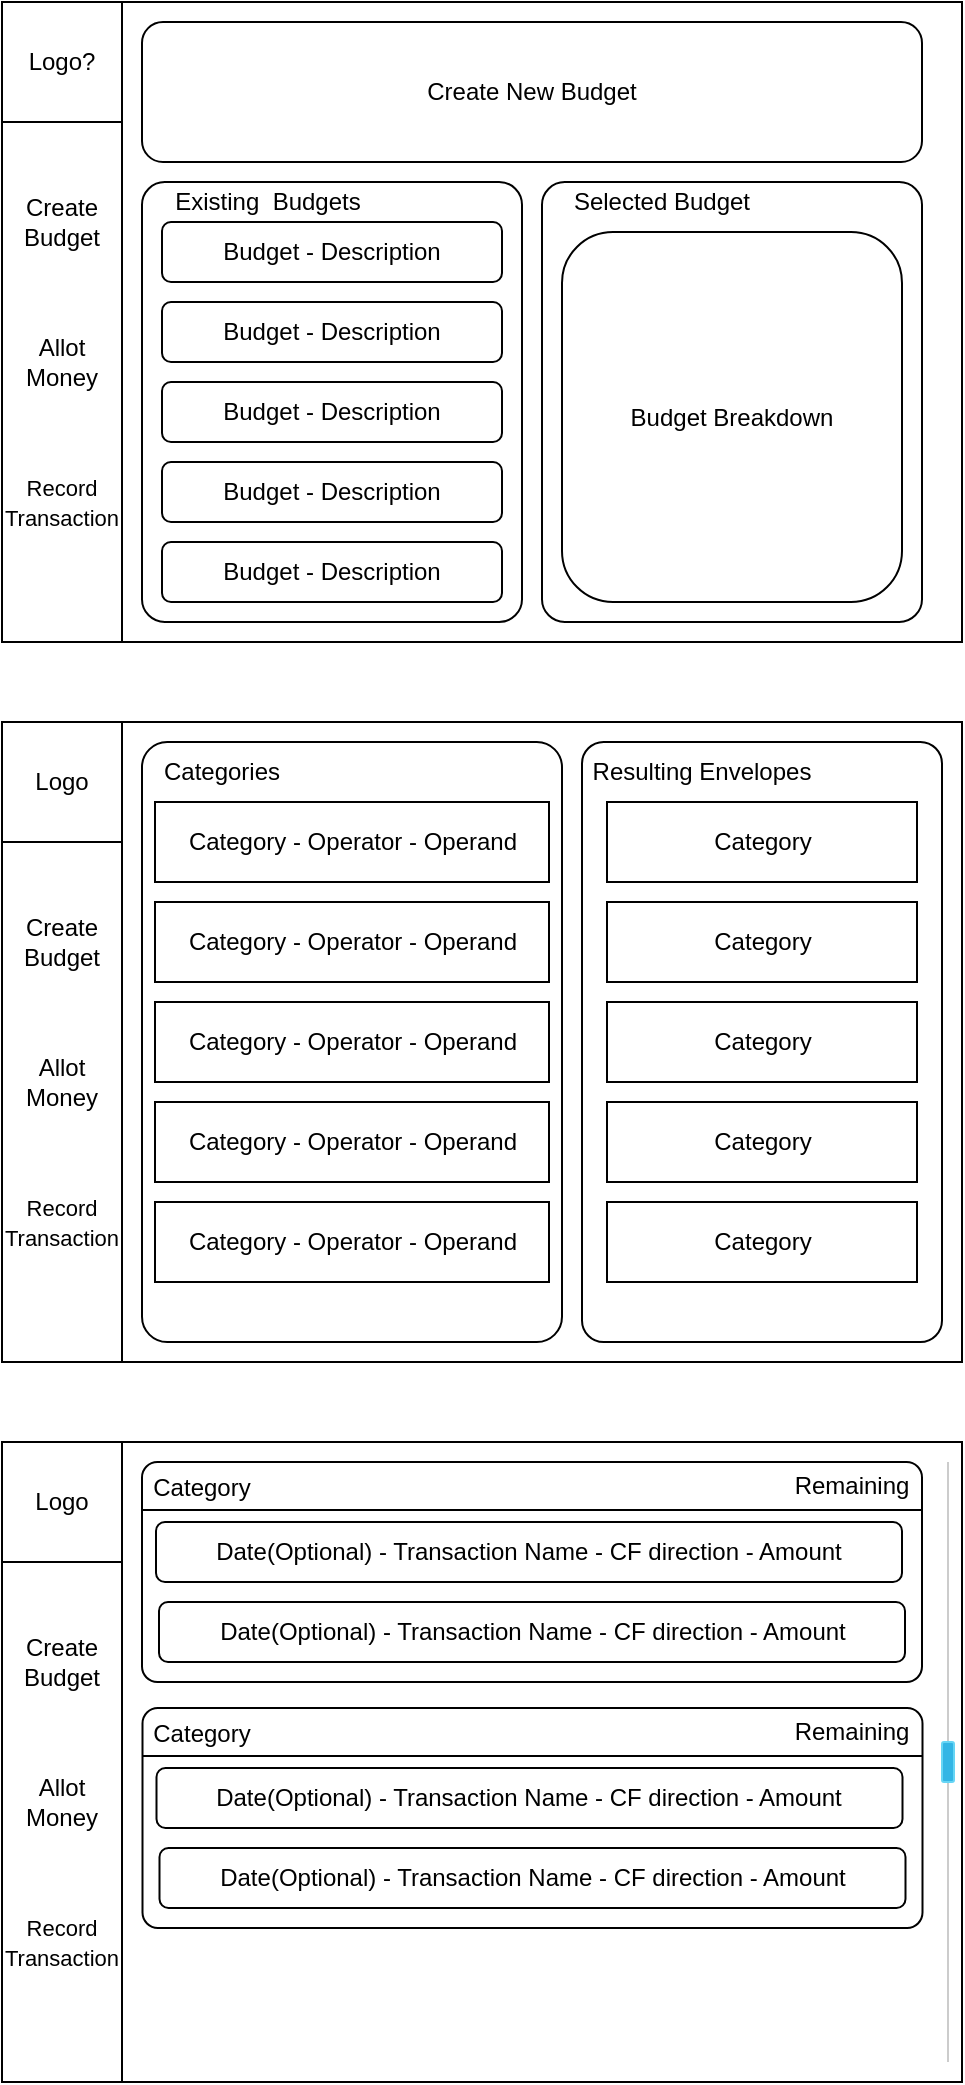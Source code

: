 <mxfile version="21.2.8" type="device">
  <diagram name="Page-1" id="T0IpLE6WFn4X1Rez3FWX">
    <mxGraphModel dx="538" dy="348" grid="1" gridSize="10" guides="1" tooltips="1" connect="1" arrows="1" fold="1" page="1" pageScale="1" pageWidth="850" pageHeight="1100" math="0" shadow="0">
      <root>
        <mxCell id="0" />
        <mxCell id="1" parent="0" />
        <mxCell id="zVq6vsoDXWUhWiqunxXw-2" value="" style="rounded=0;whiteSpace=wrap;html=1;" parent="1" vertex="1">
          <mxGeometry x="40" y="40" width="480" height="320" as="geometry" />
        </mxCell>
        <mxCell id="zVq6vsoDXWUhWiqunxXw-3" value="" style="rounded=0;whiteSpace=wrap;html=1;" parent="1" vertex="1">
          <mxGeometry x="40" y="40" width="60" height="320" as="geometry" />
        </mxCell>
        <mxCell id="zVq6vsoDXWUhWiqunxXw-4" value="Create Budget" style="rounded=0;whiteSpace=wrap;html=1;fillColor=none;strokeColor=none;" parent="1" vertex="1">
          <mxGeometry x="40" y="130" width="60" height="40" as="geometry" />
        </mxCell>
        <mxCell id="zVq6vsoDXWUhWiqunxXw-5" value="Allot Money" style="rounded=0;whiteSpace=wrap;html=1;fillColor=none;strokeColor=none;" parent="1" vertex="1">
          <mxGeometry x="40" y="200" width="60" height="40" as="geometry" />
        </mxCell>
        <mxCell id="zVq6vsoDXWUhWiqunxXw-7" value="&lt;font style=&quot;font-size: 11px;&quot;&gt;Record Transaction&lt;/font&gt;" style="rounded=0;whiteSpace=wrap;html=1;fillColor=none;strokeColor=none;" parent="1" vertex="1">
          <mxGeometry x="40" y="270" width="60" height="40" as="geometry" />
        </mxCell>
        <mxCell id="zVq6vsoDXWUhWiqunxXw-8" value="Logo?" style="rounded=0;whiteSpace=wrap;html=1;" parent="1" vertex="1">
          <mxGeometry x="40" y="40" width="60" height="60" as="geometry" />
        </mxCell>
        <mxCell id="zVq6vsoDXWUhWiqunxXw-9" value="Create New Budget" style="rounded=1;whiteSpace=wrap;html=1;" parent="1" vertex="1">
          <mxGeometry x="110" y="50" width="390" height="70" as="geometry" />
        </mxCell>
        <mxCell id="U-xyWe_VY9quYJg3zvfi-1" value="" style="rounded=1;whiteSpace=wrap;html=1;arcSize=6;" vertex="1" parent="1">
          <mxGeometry x="110" y="130" width="190" height="220" as="geometry" />
        </mxCell>
        <mxCell id="zVq6vsoDXWUhWiqunxXw-10" value="Existing&amp;nbsp; Budgets" style="text;html=1;strokeColor=none;fillColor=none;align=center;verticalAlign=middle;whiteSpace=wrap;rounded=0;" parent="1" vertex="1">
          <mxGeometry x="113" y="125" width="120" height="30" as="geometry" />
        </mxCell>
        <mxCell id="zVq6vsoDXWUhWiqunxXw-11" value="Budget - Description" style="rounded=1;whiteSpace=wrap;html=1;" parent="1" vertex="1">
          <mxGeometry x="120" y="150" width="170" height="30" as="geometry" />
        </mxCell>
        <mxCell id="zVq6vsoDXWUhWiqunxXw-24" value="Budget - Description" style="rounded=1;whiteSpace=wrap;html=1;" parent="1" vertex="1">
          <mxGeometry x="120" y="190" width="170" height="30" as="geometry" />
        </mxCell>
        <mxCell id="zVq6vsoDXWUhWiqunxXw-25" value="Budget - Description" style="rounded=1;whiteSpace=wrap;html=1;" parent="1" vertex="1">
          <mxGeometry x="120" y="230" width="170" height="30" as="geometry" />
        </mxCell>
        <mxCell id="zVq6vsoDXWUhWiqunxXw-26" value="Budget - Description" style="rounded=1;whiteSpace=wrap;html=1;" parent="1" vertex="1">
          <mxGeometry x="120" y="270" width="170" height="30" as="geometry" />
        </mxCell>
        <mxCell id="zVq6vsoDXWUhWiqunxXw-27" value="Budget - Description" style="rounded=1;whiteSpace=wrap;html=1;" parent="1" vertex="1">
          <mxGeometry x="120" y="310" width="170" height="30" as="geometry" />
        </mxCell>
        <mxCell id="zVq6vsoDXWUhWiqunxXw-33" value="" style="rounded=0;whiteSpace=wrap;html=1;" parent="1" vertex="1">
          <mxGeometry x="40" y="400" width="480" height="320" as="geometry" />
        </mxCell>
        <mxCell id="zVq6vsoDXWUhWiqunxXw-34" value="" style="rounded=0;whiteSpace=wrap;html=1;" parent="1" vertex="1">
          <mxGeometry x="40" y="400" width="60" height="320" as="geometry" />
        </mxCell>
        <mxCell id="zVq6vsoDXWUhWiqunxXw-35" value="Create Budget" style="rounded=0;whiteSpace=wrap;html=1;strokeColor=none;gradientColor=none;fillColor=none;" parent="1" vertex="1">
          <mxGeometry x="40" y="490" width="60" height="40" as="geometry" />
        </mxCell>
        <mxCell id="zVq6vsoDXWUhWiqunxXw-36" value="Allot Money" style="rounded=0;whiteSpace=wrap;html=1;strokeColor=none;gradientColor=none;fillColor=none;" parent="1" vertex="1">
          <mxGeometry x="40" y="560" width="60" height="40" as="geometry" />
        </mxCell>
        <mxCell id="zVq6vsoDXWUhWiqunxXw-37" value="&lt;font style=&quot;font-size: 11px;&quot;&gt;Record Transaction&lt;/font&gt;" style="rounded=0;whiteSpace=wrap;html=1;strokeColor=none;gradientColor=none;fillColor=none;" parent="1" vertex="1">
          <mxGeometry x="40" y="630" width="60" height="40" as="geometry" />
        </mxCell>
        <mxCell id="zVq6vsoDXWUhWiqunxXw-38" value="Logo" style="rounded=0;whiteSpace=wrap;html=1;" parent="1" vertex="1">
          <mxGeometry x="40" y="400" width="60" height="60" as="geometry" />
        </mxCell>
        <mxCell id="U-xyWe_VY9quYJg3zvfi-3" value="" style="rounded=1;whiteSpace=wrap;html=1;arcSize=6;" vertex="1" parent="1">
          <mxGeometry x="310" y="130" width="190" height="220" as="geometry" />
        </mxCell>
        <mxCell id="U-xyWe_VY9quYJg3zvfi-4" value="Selected Budget" style="text;html=1;strokeColor=none;fillColor=none;align=center;verticalAlign=middle;whiteSpace=wrap;rounded=0;" vertex="1" parent="1">
          <mxGeometry x="310" y="125" width="120" height="30" as="geometry" />
        </mxCell>
        <mxCell id="U-xyWe_VY9quYJg3zvfi-5" value="Budget Breakdown" style="rounded=1;whiteSpace=wrap;html=1;" vertex="1" parent="1">
          <mxGeometry x="320" y="155" width="170" height="185" as="geometry" />
        </mxCell>
        <mxCell id="U-xyWe_VY9quYJg3zvfi-7" value="" style="rounded=1;whiteSpace=wrap;html=1;arcSize=6;" vertex="1" parent="1">
          <mxGeometry x="110" y="410" width="210" height="300" as="geometry" />
        </mxCell>
        <mxCell id="U-xyWe_VY9quYJg3zvfi-8" value="Categories" style="text;html=1;strokeColor=none;fillColor=none;align=center;verticalAlign=middle;whiteSpace=wrap;rounded=0;" vertex="1" parent="1">
          <mxGeometry x="120" y="410" width="60" height="30" as="geometry" />
        </mxCell>
        <mxCell id="U-xyWe_VY9quYJg3zvfi-9" value="Category - Operator - Operand" style="rounded=0;whiteSpace=wrap;html=1;" vertex="1" parent="1">
          <mxGeometry x="116.5" y="440" width="197" height="40" as="geometry" />
        </mxCell>
        <mxCell id="U-xyWe_VY9quYJg3zvfi-10" value="Category - Operator - Operand" style="rounded=0;whiteSpace=wrap;html=1;" vertex="1" parent="1">
          <mxGeometry x="116.5" y="490" width="197" height="40" as="geometry" />
        </mxCell>
        <mxCell id="U-xyWe_VY9quYJg3zvfi-11" value="Category - Operator - Operand" style="rounded=0;whiteSpace=wrap;html=1;" vertex="1" parent="1">
          <mxGeometry x="116.5" y="540" width="197" height="40" as="geometry" />
        </mxCell>
        <mxCell id="U-xyWe_VY9quYJg3zvfi-12" value="Category - Operator - Operand" style="rounded=0;whiteSpace=wrap;html=1;" vertex="1" parent="1">
          <mxGeometry x="116.5" y="590" width="197" height="40" as="geometry" />
        </mxCell>
        <mxCell id="U-xyWe_VY9quYJg3zvfi-13" value="Category - Operator - Operand" style="rounded=0;whiteSpace=wrap;html=1;" vertex="1" parent="1">
          <mxGeometry x="116.5" y="640" width="197" height="40" as="geometry" />
        </mxCell>
        <mxCell id="U-xyWe_VY9quYJg3zvfi-14" value="" style="rounded=1;whiteSpace=wrap;html=1;arcSize=6;" vertex="1" parent="1">
          <mxGeometry x="330" y="410" width="180" height="300" as="geometry" />
        </mxCell>
        <mxCell id="U-xyWe_VY9quYJg3zvfi-15" value="Resulting Envelopes&lt;br&gt;" style="text;html=1;strokeColor=none;fillColor=none;align=center;verticalAlign=middle;whiteSpace=wrap;rounded=0;" vertex="1" parent="1">
          <mxGeometry x="330" y="410" width="120" height="30" as="geometry" />
        </mxCell>
        <mxCell id="U-xyWe_VY9quYJg3zvfi-16" value="Category" style="rounded=0;whiteSpace=wrap;html=1;" vertex="1" parent="1">
          <mxGeometry x="342.5" y="440" width="155" height="40" as="geometry" />
        </mxCell>
        <mxCell id="U-xyWe_VY9quYJg3zvfi-17" value="Category" style="rounded=0;whiteSpace=wrap;html=1;" vertex="1" parent="1">
          <mxGeometry x="342.5" y="490" width="155" height="40" as="geometry" />
        </mxCell>
        <mxCell id="U-xyWe_VY9quYJg3zvfi-18" value="Category" style="rounded=0;whiteSpace=wrap;html=1;" vertex="1" parent="1">
          <mxGeometry x="342.5" y="540" width="155" height="40" as="geometry" />
        </mxCell>
        <mxCell id="U-xyWe_VY9quYJg3zvfi-19" value="Category" style="rounded=0;whiteSpace=wrap;html=1;" vertex="1" parent="1">
          <mxGeometry x="342.5" y="590" width="155" height="40" as="geometry" />
        </mxCell>
        <mxCell id="U-xyWe_VY9quYJg3zvfi-20" value="Category" style="rounded=0;whiteSpace=wrap;html=1;" vertex="1" parent="1">
          <mxGeometry x="342.5" y="640" width="155" height="40" as="geometry" />
        </mxCell>
        <mxCell id="U-xyWe_VY9quYJg3zvfi-21" value="" style="rounded=0;whiteSpace=wrap;html=1;" vertex="1" parent="1">
          <mxGeometry x="40" y="760" width="480" height="320" as="geometry" />
        </mxCell>
        <mxCell id="U-xyWe_VY9quYJg3zvfi-22" value="" style="rounded=0;whiteSpace=wrap;html=1;" vertex="1" parent="1">
          <mxGeometry x="40" y="760" width="60" height="320" as="geometry" />
        </mxCell>
        <mxCell id="U-xyWe_VY9quYJg3zvfi-23" value="Create Budget" style="rounded=0;whiteSpace=wrap;html=1;strokeColor=none;gradientColor=none;fillColor=none;" vertex="1" parent="1">
          <mxGeometry x="40" y="850" width="60" height="40" as="geometry" />
        </mxCell>
        <mxCell id="U-xyWe_VY9quYJg3zvfi-24" value="Allot Money" style="rounded=0;whiteSpace=wrap;html=1;strokeColor=none;gradientColor=none;fillColor=none;" vertex="1" parent="1">
          <mxGeometry x="40" y="920" width="60" height="40" as="geometry" />
        </mxCell>
        <mxCell id="U-xyWe_VY9quYJg3zvfi-25" value="&lt;font style=&quot;font-size: 11px;&quot;&gt;Record Transaction&lt;/font&gt;" style="rounded=0;whiteSpace=wrap;html=1;strokeColor=none;gradientColor=none;fillColor=none;" vertex="1" parent="1">
          <mxGeometry x="40" y="990" width="60" height="40" as="geometry" />
        </mxCell>
        <mxCell id="U-xyWe_VY9quYJg3zvfi-26" value="Logo" style="rounded=0;whiteSpace=wrap;html=1;" vertex="1" parent="1">
          <mxGeometry x="40" y="760" width="60" height="60" as="geometry" />
        </mxCell>
        <mxCell id="U-xyWe_VY9quYJg3zvfi-41" value="" style="rounded=1;whiteSpace=wrap;html=1;arcSize=7;" vertex="1" parent="1">
          <mxGeometry x="110" y="770" width="390" height="110" as="geometry" />
        </mxCell>
        <mxCell id="U-xyWe_VY9quYJg3zvfi-43" value="" style="verticalLabelPosition=bottom;verticalAlign=top;html=1;shadow=0;dashed=0;strokeWidth=1;shape=mxgraph.android.quickscroll3;dy=0.5;fillColor=#33b5e5;strokeColor=#66D5F5;" vertex="1" parent="1">
          <mxGeometry x="510" y="770" width="6" height="300" as="geometry" />
        </mxCell>
        <mxCell id="U-xyWe_VY9quYJg3zvfi-44" value="Category" style="text;html=1;strokeColor=none;fillColor=none;align=center;verticalAlign=middle;whiteSpace=wrap;rounded=0;" vertex="1" parent="1">
          <mxGeometry x="109.5" y="768" width="60" height="30" as="geometry" />
        </mxCell>
        <mxCell id="U-xyWe_VY9quYJg3zvfi-45" value="Remaining" style="text;html=1;strokeColor=none;fillColor=none;align=center;verticalAlign=middle;whiteSpace=wrap;rounded=0;" vertex="1" parent="1">
          <mxGeometry x="435" y="767" width="60" height="30" as="geometry" />
        </mxCell>
        <mxCell id="U-xyWe_VY9quYJg3zvfi-46" value="" style="endArrow=none;html=1;rounded=0;" edge="1" parent="1">
          <mxGeometry width="50" height="50" relative="1" as="geometry">
            <mxPoint x="110" y="794" as="sourcePoint" />
            <mxPoint x="500" y="794" as="targetPoint" />
          </mxGeometry>
        </mxCell>
        <mxCell id="U-xyWe_VY9quYJg3zvfi-47" value="Date(Optional) - Transaction Name - CF direction - Amount" style="rounded=1;whiteSpace=wrap;html=1;" vertex="1" parent="1">
          <mxGeometry x="117" y="800" width="373" height="30" as="geometry" />
        </mxCell>
        <mxCell id="U-xyWe_VY9quYJg3zvfi-48" value="Date(Optional) - Transaction Name - CF direction - Amount" style="rounded=1;whiteSpace=wrap;html=1;" vertex="1" parent="1">
          <mxGeometry x="118.5" y="840" width="373" height="30" as="geometry" />
        </mxCell>
        <mxCell id="U-xyWe_VY9quYJg3zvfi-49" value="" style="rounded=1;whiteSpace=wrap;html=1;arcSize=7;" vertex="1" parent="1">
          <mxGeometry x="110.25" y="893" width="390" height="110" as="geometry" />
        </mxCell>
        <mxCell id="U-xyWe_VY9quYJg3zvfi-50" value="Category" style="text;html=1;strokeColor=none;fillColor=none;align=center;verticalAlign=middle;whiteSpace=wrap;rounded=0;" vertex="1" parent="1">
          <mxGeometry x="109.75" y="891" width="60" height="30" as="geometry" />
        </mxCell>
        <mxCell id="U-xyWe_VY9quYJg3zvfi-51" value="Remaining" style="text;html=1;strokeColor=none;fillColor=none;align=center;verticalAlign=middle;whiteSpace=wrap;rounded=0;" vertex="1" parent="1">
          <mxGeometry x="435.25" y="890" width="60" height="30" as="geometry" />
        </mxCell>
        <mxCell id="U-xyWe_VY9quYJg3zvfi-52" value="" style="endArrow=none;html=1;rounded=0;" edge="1" parent="1">
          <mxGeometry width="50" height="50" relative="1" as="geometry">
            <mxPoint x="110.25" y="917" as="sourcePoint" />
            <mxPoint x="500.25" y="917" as="targetPoint" />
          </mxGeometry>
        </mxCell>
        <mxCell id="U-xyWe_VY9quYJg3zvfi-53" value="Date(Optional) - Transaction Name - CF direction - Amount" style="rounded=1;whiteSpace=wrap;html=1;" vertex="1" parent="1">
          <mxGeometry x="117.25" y="923" width="373" height="30" as="geometry" />
        </mxCell>
        <mxCell id="U-xyWe_VY9quYJg3zvfi-54" value="Date(Optional) - Transaction Name - CF direction - Amount" style="rounded=1;whiteSpace=wrap;html=1;" vertex="1" parent="1">
          <mxGeometry x="118.75" y="963" width="373" height="30" as="geometry" />
        </mxCell>
      </root>
    </mxGraphModel>
  </diagram>
</mxfile>
